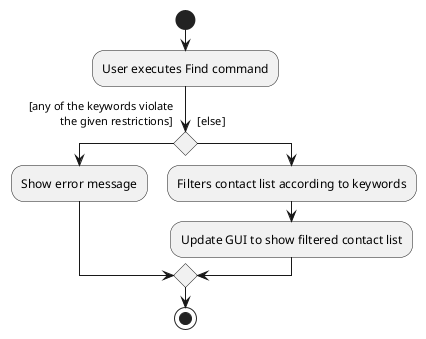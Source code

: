 @startuml
start
:User executes Find command;

'Since the beta syntax does not support placing the condition outside the
'diamond we place it as the true branch instead.

if () then ([any of the keywords violate
           the given restrictions]
)
:Show error message;
else ([else]
)
    :Filters contact list according to keywords;
    :Update GUI to show filtered contact list;
endif
stop
@enduml
